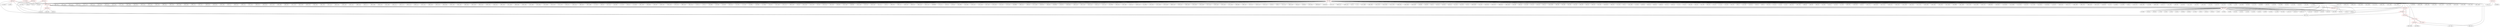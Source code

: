 graph {
	563 [label="(563) R1_T1" color=red]
	239 [label="(239) J5"]
	9 [label="(9) U1"]
	567 [label="(567) U1_T1"]
	564 [label="(564) R2_T1" color=red]
	160 [label="(160) L4"]
	165 [label="(165) C95"]
	105 [label="(105) U9"]
	567 [label="(567) U1_T1"]
	565 [label="(565) R3_T1" color=red]
	195 [label="(195) J3"]
	194 [label="(194) J2"]
	567 [label="(567) U1_T1"]
	566 [label="(566) R4_T1" color=red]
	24 [label="(24) R13"]
	108 [label="(108) U4"]
	20 [label="(20) R9"]
	23 [label="(23) R12"]
	21 [label="(21) R10"]
	37 [label="(37) R20"]
	22 [label="(22) R11"]
	36 [label="(36) R19"]
	17 [label="(17) R6"]
	15 [label="(15) R4"]
	13 [label="(13) R3"]
	14 [label="(14) R17"]
	29 [label="(29) R24"]
	28 [label="(28) R23"]
	27 [label="(27) R16"]
	18 [label="(18) R7"]
	26 [label="(26) R15"]
	30 [label="(30) R21"]
	188 [label="(188) C70"]
	16 [label="(16) R5"]
	62 [label="(62) C56"]
	60 [label="(60) C55"]
	25 [label="(25) R14"]
	19 [label="(19) R8"]
	35 [label="(35) R18"]
	33 [label="(33) R22"]
	32 [label="(32) R26"]
	31 [label="(31) R25"]
	59 [label="(59) C60"]
	58 [label="(58) C59"]
	103 [label="(103) C58"]
	96 [label="(96) C61"]
	97 [label="(97) C62"]
	102 [label="(102) C57"]
	567 [label="(567) U1_T1"]
	567 [label="(567) U1_T1" color=red]
	562 [label="(562) U2_T1"]
	565 [label="(565) R3_T1"]
	564 [label="(564) R2_T1"]
	563 [label="(563) R1_T1"]
	572 [label="(572) Q1_T1"]
	566 [label="(566) R4_T1"]
	568 [label="(568) R5_T1" color=red]
	105 [label="(105) U9"]
	4 [label="(4) TP3"]
	239 [label="(239) J5"]
	174 [label="(174) R57"]
	9 [label="(9) U1"]
	562 [label="(562) U2_T1"]
	569 [label="(569) R6_T1" color=red]
	9 [label="(9) U1"]
	212 [label="(212) J4"]
	217 [label="(217) R71"]
	562 [label="(562) U2_T1"]
	570 [label="(570) R7_T1" color=red]
	234 [label="(234) U17"]
	254 [label="(254) R97"]
	562 [label="(562) U2_T1"]
	571 [label="(571) R8_T1" color=red]
	239 [label="(239) J5"]
	9 [label="(9) U1"]
	562 [label="(562) U2_T1"]
	572 [label="(572) Q1_T1" color=red]
	567 [label="(567) U1_T1"]
	575 [label="(575) R1_P1"]
	573 [label="(573) R9_T1"]
	573 [label="(573) R9_T1" color=red]
	562 [label="(562) U2_T1"]
	575 [label="(575) R1_P1"]
	572 [label="(572) Q1_T1"]
	574 [label="(574) U1_P1" color=red]
	577 [label="(577) R3_P1"]
	576 [label="(576) R2_P1"]
	575 [label="(575) R1_P1"]
	575 [label="(575) R1_P1" color=red]
	573 [label="(573) R9_T1"]
	572 [label="(572) Q1_T1"]
	574 [label="(574) U1_P1"]
	576 [label="(576) R2_P1" color=red]
	535 [label="(535) C258"]
	477 [label="(477) U45"]
	525 [label="(525) FB11"]
	574 [label="(574) U1_P1"]
	577 [label="(577) R3_P1" color=red]
	534 [label="(534) C257"]
	574 [label="(574) U1_P1"]
	578 [label="(578) GND" color=red]
	396 [label="(396) C223"]
	395 [label="(395) C174"]
	394 [label="(394) C170"]
	414 [label="(414) C164"]
	412 [label="(412) C200"]
	413 [label="(413) C201"]
	406 [label="(406) C181"]
	407 [label="(407) C185"]
	411 [label="(411) C196"]
	209 [label="(209) R65"]
	408 [label="(408) C189"]
	409 [label="(409) C193"]
	410 [label="(410) C192"]
	417 [label="(417) C176"]
	415 [label="(415) C168"]
	433 [label="(433) C182"]
	204 [label="(204) C269"]
	434 [label="(434) C186"]
	435 [label="(435) C188"]
	436 [label="(436) C197"]
	437 [label="(437) C204"]
	432 [label="(432) C125"]
	416 [label="(416) C172"]
	431 [label="(431) C123"]
	418 [label="(418) C179"]
	419 [label="(419) C183"]
	420 [label="(420) C187"]
	195 [label="(195) J3"]
	421 [label="(421) C191"]
	422 [label="(422) C195"]
	423 [label="(423) C198"]
	424 [label="(424) C202"]
	403 [label="(403) C232"]
	397 [label="(397) C225"]
	404 [label="(404) C234"]
	399 [label="(399) C224"]
	400 [label="(400) C226"]
	401 [label="(401) C228"]
	402 [label="(402) C230"]
	398 [label="(398) C222"]
	427 [label="(427) C217"]
	428 [label="(428) C219"]
	429 [label="(429) C235"]
	430 [label="(430) C236"]
	202 [label="(202) U11"]
	383 [label="(383) C231"]
	208 [label="(208) C275"]
	207 [label="(207) C274"]
	206 [label="(206) C273"]
	405 [label="(405) C220"]
	447 [label="(447) C124"]
	439 [label="(439) C206"]
	440 [label="(440) C207"]
	441 [label="(441) C156"]
	442 [label="(442) C169"]
	443 [label="(443) C178"]
	444 [label="(444) C184"]
	445 [label="(445) C190"]
	197 [label="(197) C110"]
	446 [label="(446) C194"]
	196 [label="(196) C109"]
	455 [label="(455) C122"]
	448 [label="(448) C126"]
	449 [label="(449) C127"]
	194 [label="(194) J2"]
	465 [label="(465) C288"]
	450 [label="(450) C155"]
	451 [label="(451) C160"]
	452 [label="(452) C171"]
	453 [label="(453) C173"]
	454 [label="(454) C175"]
	198 [label="(198) C111"]
	457 [label="(457) C227"]
	458 [label="(458) C229"]
	459 [label="(459) C233"]
	464 [label="(464) C264"]
	460 [label="(460) C246"]
	461 [label="(461) C247"]
	462 [label="(462) C252"]
	463 [label="(463) C260"]
	392 [label="(392) C162"]
	438 [label="(438) C205"]
	426 [label="(426) C215"]
	393 [label="(393) C166"]
	471 [label="(471) C282"]
	468 [label="(468) C285"]
	469 [label="(469) C284"]
	470 [label="(470) C283"]
	472 [label="(472) C281"]
	473 [label="(473) C280"]
	474 [label="(474) C279"]
	475 [label="(475) C278"]
	476 [label="(476) C277"]
	425 [label="(425) C213"]
	466 [label="(466) C287"]
	467 [label="(467) C286"]
	9 [label="(9) U1"]
	172 [label="(172) C82"]
	106 [label="(106) U8"]
	107 [label="(107) U10"]
	181 [label="(181) R50"]
	173 [label="(173) C83"]
	105 [label="(105) U9"]
	104 [label="(104) U5"]
	108 [label="(108) U4"]
	170 [label="(170) C80"]
	382 [label="(382) C208"]
	166 [label="(166) C98"]
	168 [label="(168) C99"]
	169 [label="(169) C102"]
	203 [label="(203) C270"]
	379 [label="(379) C216"]
	380 [label="(380) C218"]
	381 [label="(381) C221"]
	178 [label="(178) C71"]
	179 [label="(179) U7"]
	162 [label="(162) R58"]
	176 [label="(176) C69"]
	148 [label="(148) C88"]
	149 [label="(149) C101"]
	151 [label="(151) R52"]
	171 [label="(171) C81"]
	153 [label="(153) R61"]
	155 [label="(155) R54"]
	157 [label="(157) R63"]
	146 [label="(146) C87"]
	147 [label="(147) C100"]
	325 [label="(325) C147"]
	306 [label="(306) C138"]
	241 [label="(241) J6"]
	324 [label="(324) C146"]
	314 [label="(314) C139"]
	237 [label="(237) J8"]
	310 [label="(310) C141"]
	301 [label="(301) U28"]
	242 [label="(242) JP3"]
	234 [label="(234) U17"]
	322 [label="(322) C148"]
	238 [label="(238) FB4"]
	323 [label="(323) C149"]
	319 [label="(319) U26"]
	318 [label="(318) C140"]
	321 [label="(321) U27"]
	239 [label="(239) J5"]
	240 [label="(240) X1"]
	299 [label="(299) U30"]
	300 [label="(300) U31"]
	295 [label="(295) U29"]
	296 [label="(296) U23"]
	284 [label="(284) C132"]
	285 [label="(285) C133"]
	288 [label="(288) R98"]
	274 [label="(274) U21"]
	287 [label="(287) Q2"]
	279 [label="(279) J10"]
	252 [label="(252) DS6"]
	251 [label="(251) DS5"]
	278 [label="(278) C137"]
	275 [label="(275) C134"]
	257 [label="(257) U18"]
	276 [label="(276) C135"]
	272 [label="(272) U22"]
	273 [label="(273) U20"]
	249 [label="(249) R88"]
	248 [label="(248) C131"]
	283 [label="(283) D5"]
	277 [label="(277) C136"]
	256 [label="(256) SW1"]
	282 [label="(282) D4"]
	359 [label="(359) FB5"]
	228 [label="(228) R75"]
	353 [label="(353) R125"]
	230 [label="(230) C116"]
	231 [label="(231) C118"]
	232 [label="(232) C114"]
	233 [label="(233) C117"]
	227 [label="(227) U13"]
	212 [label="(212) J4"]
	355 [label="(355) FB6"]
	356 [label="(356) U35"]
	357 [label="(357) U36"]
	210 [label="(210) U12"]
	229 [label="(229) C115"]
	211 [label="(211) BT1"]
	372 [label="(372) U32"]
	271 [label="(271) C130"]
	270 [label="(270) C128"]
	269 [label="(269) C119"]
	376 [label="(376) C157"]
	263 [label="(263) C129"]
	374 [label="(374) C150"]
	375 [label="(375) C158"]
	377 [label="(377) C121"]
	378 [label="(378) C120"]
	370 [label="(370) C153"]
	371 [label="(371) C154"]
	262 [label="(262) DS3"]
	366 [label="(366) U34"]
	337 [label="(337) U37"]
	226 [label="(226) C113"]
	225 [label="(225) C112"]
	223 [label="(223) D1"]
	350 [label="(350) J7"]
	221 [label="(221) U14"]
	340 [label="(340) C159"]
	342 [label="(342) J13"]
	346 [label="(346) JP4"]
	347 [label="(347) R122"]
	348 [label="(348) R123"]
	349 [label="(349) R124"]
	367 [label="(367) U33"]
	368 [label="(368) C151"]
	369 [label="(369) C152"]
	8 [label="(8) U3"]
	7 [label="(7) U2"]
	527 [label="(527) C248"]
	536 [label="(536) C265"]
	535 [label="(535) C258"]
	534 [label="(534) C257"]
	533 [label="(533) C255"]
	532 [label="(532) C254"]
	531 [label="(531) C253"]
	530 [label="(530) C251"]
	529 [label="(529) C250"]
	528 [label="(528) C249"]
	39 [label="(39) R30"]
	38 [label="(38) R29"]
	54 [label="(54) C2"]
	50 [label="(50) C13"]
	46 [label="(46) C32"]
	49 [label="(49) C10"]
	51 [label="(51) C16"]
	45 [label="(45) C29"]
	55 [label="(55) C5"]
	509 [label="(509) C256"]
	52 [label="(52) C19"]
	503 [label="(503) U42"]
	508 [label="(508) C261"]
	496 [label="(496) U43"]
	494 [label="(494) C244"]
	44 [label="(44) C49"]
	48 [label="(48) C52"]
	47 [label="(47) C28"]
	75 [label="(75) C15"]
	53 [label="(53) C22"]
	59 [label="(59) C60"]
	65 [label="(65) C11"]
	553 [label="(553) C266"]
	58 [label="(58) C59"]
	89 [label="(89) C36"]
	93 [label="(93) C48"]
	92 [label="(92) C45"]
	91 [label="(91) C42"]
	90 [label="(90) C39"]
	94 [label="(94) C51"]
	88 [label="(88) C33"]
	87 [label="(87) C30"]
	550 [label="(550) R152"]
	86 [label="(86) C53"]
	57 [label="(57) C25"]
	56 [label="(56) C1"]
	551 [label="(551) U49"]
	70 [label="(70) C26"]
	559 [label="(559) Q4"]
	69 [label="(69) C23"]
	68 [label="(68) C20"]
	558 [label="(558) Q3"]
	67 [label="(67) C17"]
	66 [label="(66) C14"]
	71 [label="(71) C3"]
	79 [label="(79) C27"]
	83 [label="(83) C44"]
	82 [label="(82) C41"]
	81 [label="(81) C38"]
	80 [label="(80) C35"]
	78 [label="(78) C24"]
	77 [label="(77) C21"]
	76 [label="(76) C18"]
	96 [label="(96) C61"]
	85 [label="(85) C50"]
	99 [label="(99) C7"]
	103 [label="(103) C58"]
	102 [label="(102) C57"]
	101 [label="(101) C34"]
	100 [label="(100) C31"]
	84 [label="(84) C47"]
	98 [label="(98) C4"]
	97 [label="(97) C62"]
	95 [label="(95) C54"]
	74 [label="(74) C12"]
	73 [label="(73) C9"]
	72 [label="(72) C6"]
	481 [label="(481) U41"]
	487 [label="(487) U46"]
	486 [label="(486) J18"]
	485 [label="(485) D8"]
	484 [label="(484) J16"]
	43 [label="(43) C46"]
	478 [label="(478) J17"]
	42 [label="(42) C43"]
	41 [label="(41) C40"]
	477 [label="(477) U45"]
	488 [label="(488) SW3"]
	490 [label="(490) R138"]
	40 [label="(40) C37"]
	545 [label="(545) C211"]
	549 [label="(549) C245"]
	547 [label="(547) C212"]
	546 [label="(546) C214"]
	544 [label="(544) C210"]
	543 [label="(543) C209"]
	542 [label="(542) C241"]
	541 [label="(541) C242"]
	540 [label="(540) C259"]
	539 [label="(539) C243"]
	538 [label="(538) C263"]
	537 [label="(537) C262"]
	493 [label="(493) FB9"]
	491 [label="(491) C238"]
	502 [label="(502) C240"]
	501 [label="(501) C239"]
	500 [label="(500) C237"]
	499 [label="(499) R136"]
	520 [label="(520) R147"]
	519 [label="(519) R146"]
	521 [label="(521) R148"]
	513 [label="(513) R144"]
	512 [label="(512) U47"]
	517 [label="(517) U48"]
	515 [label="(515) R141"]
	516 [label="(516) R142"]
	125 [label="(125) C67"]
	390 [label="(390) C161"]
	391 [label="(391) C177"]
	384 [label="(384) C199"]
	389 [label="(389) C165"]
	386 [label="(386) C163"]
	387 [label="(387) C167"]
	184 [label="(184) C93"]
	61 [label="(61) C8"]
	118 [label="(118) R42"]
	60 [label="(60) C55"]
	120 [label="(120) R45"]
	193 [label="(193) J1"]
	186 [label="(186) C276"]
	385 [label="(385) C203"]
	122 [label="(122) R40"]
	388 [label="(388) C180"]
	191 [label="(191) C77"]
	187 [label="(187) C96"]
	188 [label="(188) C70"]
	189 [label="(189) C68"]
	190 [label="(190) C90"]
	141 [label="(141) C104"]
	140 [label="(140) C92"]
	139 [label="(139) C103"]
	129 [label="(129) C65"]
	132 [label="(132) C79"]
	131 [label="(131) C78"]
	12 [label="(12) R28"]
	11 [label="(11) R2"]
	130 [label="(130) C66"]
	63 [label="(63) C63"]
	111 [label="(111) C76"]
	109 [label="(109) R59"]
	62 [label="(62) C56"]
	138 [label="(138) C91"]
	134 [label="(134) C86"]
	133 [label="(133) R46"]
	64 [label="(64) C64"]
	137 [label="(137) C85"]
	136 [label="(136) C97"]
	135 [label="(135) C84"]
	113 [label="(113) R34"]
	567 [label="(567) U1_T1"]
	562 [label="(562) U2_T1"]
	572 [label="(572) Q1_T1"]
	574 [label="(574) U1_P1"]
	563 -- 239
	563 -- 9
	563 -- 567
	564 -- 160
	564 -- 165
	564 -- 105
	564 -- 567
	565 -- 195
	565 -- 194
	565 -- 567
	566 -- 24
	566 -- 108
	566 -- 20
	566 -- 23
	566 -- 21
	566 -- 37
	566 -- 22
	566 -- 36
	566 -- 17
	566 -- 15
	566 -- 13
	566 -- 14
	566 -- 29
	566 -- 28
	566 -- 27
	566 -- 18
	566 -- 26
	566 -- 30
	566 -- 188
	566 -- 16
	566 -- 62
	566 -- 60
	566 -- 25
	566 -- 19
	566 -- 35
	566 -- 33
	566 -- 32
	566 -- 31
	566 -- 59
	566 -- 58
	566 -- 103
	566 -- 96
	566 -- 97
	566 -- 102
	566 -- 567
	567 -- 562
	567 -- 565
	567 -- 564
	567 -- 563
	567 -- 572
	567 -- 566
	568 -- 105
	568 -- 4
	568 -- 239
	568 -- 174
	568 -- 9
	568 -- 562
	569 -- 9
	569 -- 212
	569 -- 217
	569 -- 562
	570 -- 234
	570 -- 254
	570 -- 562
	571 -- 239
	571 -- 9
	571 -- 562
	572 -- 567
	572 -- 575
	572 -- 573
	573 -- 562
	573 -- 575
	573 -- 572
	574 -- 577
	574 -- 576
	574 -- 575
	575 -- 573
	575 -- 572
	575 -- 574
	576 -- 535
	576 -- 477
	576 -- 525
	576 -- 574
	577 -- 534
	577 -- 574
	578 -- 396
	578 -- 395
	578 -- 394
	578 -- 414
	578 -- 412
	578 -- 413
	578 -- 406
	578 -- 407
	578 -- 411
	578 -- 209
	578 -- 408
	578 -- 409
	578 -- 410
	578 -- 417
	578 -- 415
	578 -- 433
	578 -- 204
	578 -- 434
	578 -- 435
	578 -- 436
	578 -- 437
	578 -- 432
	578 -- 416
	578 -- 431
	578 -- 418
	578 -- 419
	578 -- 420
	578 -- 195
	578 -- 421
	578 -- 422
	578 -- 423
	578 -- 424
	578 -- 403
	578 -- 397
	578 -- 404
	578 -- 399
	578 -- 400
	578 -- 401
	578 -- 402
	578 -- 398
	578 -- 427
	578 -- 428
	578 -- 429
	578 -- 430
	578 -- 202
	578 -- 383
	578 -- 208
	578 -- 207
	578 -- 206
	578 -- 405
	578 -- 447
	578 -- 439
	578 -- 440
	578 -- 441
	578 -- 442
	578 -- 443
	578 -- 444
	578 -- 445
	578 -- 197
	578 -- 446
	578 -- 196
	578 -- 455
	578 -- 448
	578 -- 449
	578 -- 194
	578 -- 465
	578 -- 450
	578 -- 451
	578 -- 452
	578 -- 453
	578 -- 454
	578 -- 198
	578 -- 457
	578 -- 458
	578 -- 459
	578 -- 464
	578 -- 460
	578 -- 461
	578 -- 462
	578 -- 463
	578 -- 392
	578 -- 438
	578 -- 426
	578 -- 393
	578 -- 471
	578 -- 468
	578 -- 469
	578 -- 470
	578 -- 472
	578 -- 473
	578 -- 474
	578 -- 475
	578 -- 476
	578 -- 425
	578 -- 466
	578 -- 467
	578 -- 9
	578 -- 172
	578 -- 106
	578 -- 107
	578 -- 181
	578 -- 173
	578 -- 105
	578 -- 104
	578 -- 108
	578 -- 170
	578 -- 382
	578 -- 166
	578 -- 168
	578 -- 169
	578 -- 203
	578 -- 379
	578 -- 380
	578 -- 381
	578 -- 178
	578 -- 179
	578 -- 162
	578 -- 176
	578 -- 148
	578 -- 149
	578 -- 151
	578 -- 171
	578 -- 153
	578 -- 155
	578 -- 157
	578 -- 146
	578 -- 147
	578 -- 325
	578 -- 306
	578 -- 241
	578 -- 324
	578 -- 314
	578 -- 237
	578 -- 310
	578 -- 301
	578 -- 242
	578 -- 234
	578 -- 322
	578 -- 238
	578 -- 323
	578 -- 319
	578 -- 318
	578 -- 321
	578 -- 239
	578 -- 240
	578 -- 299
	578 -- 300
	578 -- 295
	578 -- 296
	578 -- 284
	578 -- 285
	578 -- 288
	578 -- 274
	578 -- 287
	578 -- 279
	578 -- 252
	578 -- 251
	578 -- 278
	578 -- 275
	578 -- 257
	578 -- 276
	578 -- 272
	578 -- 273
	578 -- 249
	578 -- 248
	578 -- 283
	578 -- 277
	578 -- 256
	578 -- 282
	578 -- 359
	578 -- 228
	578 -- 353
	578 -- 230
	578 -- 231
	578 -- 232
	578 -- 233
	578 -- 227
	578 -- 212
	578 -- 355
	578 -- 356
	578 -- 357
	578 -- 210
	578 -- 229
	578 -- 211
	578 -- 372
	578 -- 271
	578 -- 270
	578 -- 269
	578 -- 376
	578 -- 263
	578 -- 374
	578 -- 375
	578 -- 377
	578 -- 378
	578 -- 370
	578 -- 371
	578 -- 262
	578 -- 366
	578 -- 337
	578 -- 226
	578 -- 225
	578 -- 223
	578 -- 350
	578 -- 221
	578 -- 340
	578 -- 342
	578 -- 346
	578 -- 347
	578 -- 348
	578 -- 349
	578 -- 367
	578 -- 368
	578 -- 369
	578 -- 8
	578 -- 7
	578 -- 527
	578 -- 536
	578 -- 535
	578 -- 534
	578 -- 533
	578 -- 532
	578 -- 531
	578 -- 530
	578 -- 529
	578 -- 528
	578 -- 39
	578 -- 38
	578 -- 54
	578 -- 50
	578 -- 46
	578 -- 49
	578 -- 51
	578 -- 45
	578 -- 55
	578 -- 509
	578 -- 52
	578 -- 503
	578 -- 508
	578 -- 496
	578 -- 494
	578 -- 44
	578 -- 48
	578 -- 47
	578 -- 75
	578 -- 53
	578 -- 59
	578 -- 65
	578 -- 553
	578 -- 58
	578 -- 89
	578 -- 93
	578 -- 92
	578 -- 91
	578 -- 90
	578 -- 94
	578 -- 88
	578 -- 87
	578 -- 550
	578 -- 86
	578 -- 57
	578 -- 56
	578 -- 551
	578 -- 70
	578 -- 559
	578 -- 69
	578 -- 68
	578 -- 558
	578 -- 67
	578 -- 66
	578 -- 71
	578 -- 79
	578 -- 83
	578 -- 82
	578 -- 81
	578 -- 80
	578 -- 78
	578 -- 77
	578 -- 76
	578 -- 96
	578 -- 85
	578 -- 99
	578 -- 103
	578 -- 102
	578 -- 101
	578 -- 100
	578 -- 84
	578 -- 98
	578 -- 97
	578 -- 95
	578 -- 74
	578 -- 73
	578 -- 72
	578 -- 481
	578 -- 487
	578 -- 486
	578 -- 485
	578 -- 484
	578 -- 43
	578 -- 478
	578 -- 42
	578 -- 41
	578 -- 477
	578 -- 488
	578 -- 490
	578 -- 40
	578 -- 545
	578 -- 549
	578 -- 547
	578 -- 546
	578 -- 544
	578 -- 543
	578 -- 542
	578 -- 541
	578 -- 540
	578 -- 539
	578 -- 538
	578 -- 537
	578 -- 493
	578 -- 491
	578 -- 502
	578 -- 501
	578 -- 500
	578 -- 499
	578 -- 520
	578 -- 519
	578 -- 521
	578 -- 513
	578 -- 512
	578 -- 517
	578 -- 515
	578 -- 516
	578 -- 125
	578 -- 390
	578 -- 391
	578 -- 384
	578 -- 389
	578 -- 386
	578 -- 387
	578 -- 184
	578 -- 61
	578 -- 118
	578 -- 60
	578 -- 120
	578 -- 193
	578 -- 186
	578 -- 385
	578 -- 122
	578 -- 388
	578 -- 191
	578 -- 187
	578 -- 188
	578 -- 189
	578 -- 190
	578 -- 141
	578 -- 140
	578 -- 139
	578 -- 129
	578 -- 132
	578 -- 131
	578 -- 12
	578 -- 11
	578 -- 130
	578 -- 63
	578 -- 111
	578 -- 109
	578 -- 62
	578 -- 138
	578 -- 134
	578 -- 133
	578 -- 64
	578 -- 137
	578 -- 136
	578 -- 135
	578 -- 113
	578 -- 567
	578 -- 562
	578 -- 572
	578 -- 574
}